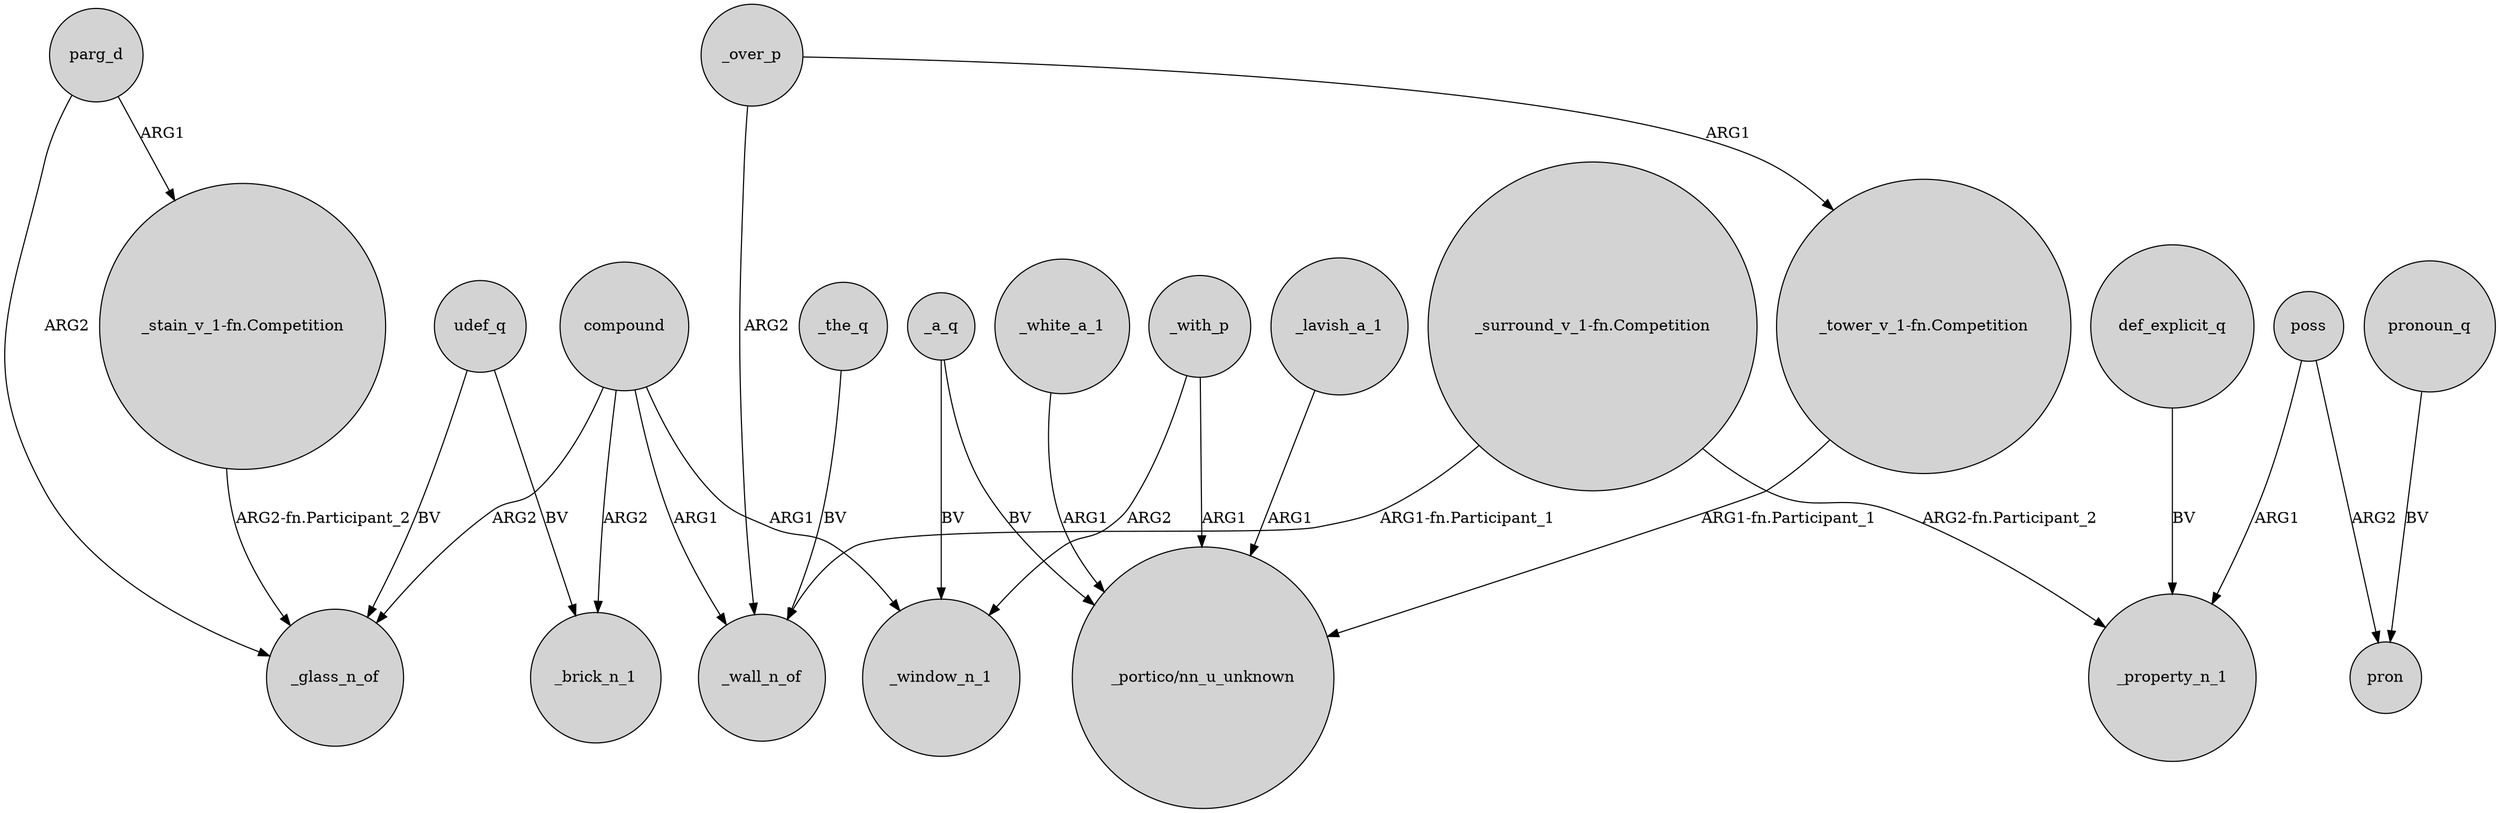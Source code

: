 digraph {
	node [shape=circle style=filled]
	compound -> _glass_n_of [label=ARG2]
	_the_q -> _wall_n_of [label=BV]
	_over_p -> _wall_n_of [label=ARG2]
	_with_p -> _window_n_1 [label=ARG2]
	"_tower_v_1-fn.Competition" -> "_portico/nn_u_unknown" [label="ARG1-fn.Participant_1"]
	parg_d -> "_stain_v_1-fn.Competition" [label=ARG1]
	parg_d -> _glass_n_of [label=ARG2]
	_white_a_1 -> "_portico/nn_u_unknown" [label=ARG1]
	pronoun_q -> pron [label=BV]
	_a_q -> "_portico/nn_u_unknown" [label=BV]
	poss -> pron [label=ARG2]
	compound -> _window_n_1 [label=ARG1]
	_lavish_a_1 -> "_portico/nn_u_unknown" [label=ARG1]
	"_stain_v_1-fn.Competition" -> _glass_n_of [label="ARG2-fn.Participant_2"]
	poss -> _property_n_1 [label=ARG1]
	def_explicit_q -> _property_n_1 [label=BV]
	udef_q -> _glass_n_of [label=BV]
	"_surround_v_1-fn.Competition" -> _wall_n_of [label="ARG1-fn.Participant_1"]
	compound -> _wall_n_of [label=ARG1]
	_a_q -> _window_n_1 [label=BV]
	_over_p -> "_tower_v_1-fn.Competition" [label=ARG1]
	"_surround_v_1-fn.Competition" -> _property_n_1 [label="ARG2-fn.Participant_2"]
	udef_q -> _brick_n_1 [label=BV]
	_with_p -> "_portico/nn_u_unknown" [label=ARG1]
	compound -> _brick_n_1 [label=ARG2]
}
